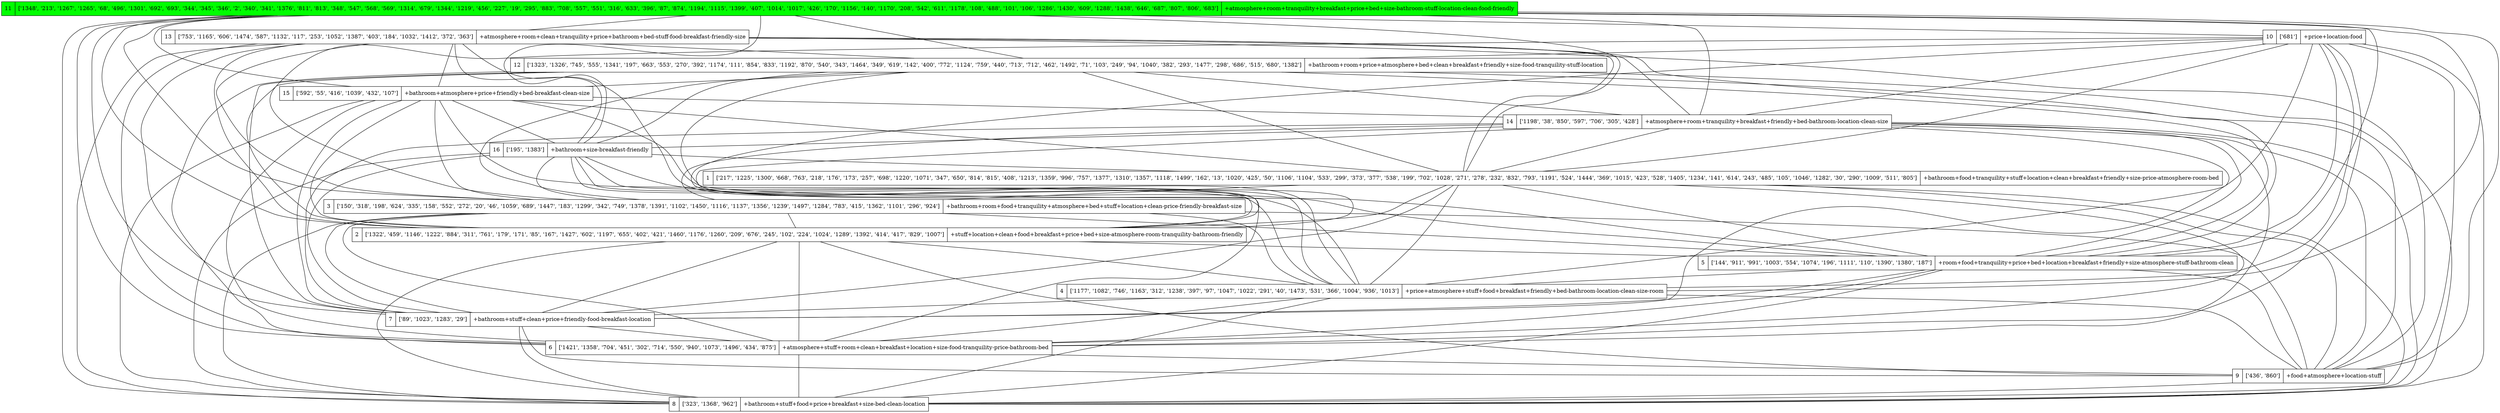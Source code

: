 strict digraph G {
11 [shape=record, label="11 | ['1348', '213', '1267', '1265', '68', '496', '1301', '692', '693', '344', '345', '346', '2', '340', '341', '1376', '811', '813', '348', '547', '568', '569', '1314', '679', '1344', '1219', '456', '227', '19', '295', '883', '708', '557', '551', '316', '633', '396', '87', '874', '1194', '1115', '1399', '407', '1014', '1017', '426', '170', '1156', '140', '1170', '208', '542', '611', '1178', '108', '488', '101', '106', '1286', '1430', '609', '1288', '1438', '646', '687', '807', '806', '683'] | +atmosphere+room+tranquility+breakfast+price+bed+size-bathroom-stuff-location-clean-food-friendly", style=filled, fillcolor=green];
10 [shape=record, label="10 | ['681'] | +price+location-food"];
13 [shape=record, label="13 | ['753', '1165', '606', '1474', '587', '1132', '117', '253', '1052', '1387', '403', '184', '1032', '1412', '372', '363'] | +atmosphere+room+clean+tranquility+price+bathroom+bed-stuff-food-breakfast-friendly-size"];
12 [shape=record, label="12 | ['1323', '1326', '745', '555', '1341', '197', '663', '553', '270', '392', '1174', '111', '854', '833', '1192', '870', '540', '343', '1464', '349', '619', '142', '400', '772', '1124', '759', '440', '713', '712', '462', '1492', '71', '103', '249', '94', '1040', '382', '293', '1477', '298', '686', '515', '680', '1382'] | +bathroom+room+price+atmosphere+bed+clean+breakfast+friendly+size-food-tranquility-stuff-location"];
15 [shape=record, label="15 | ['592', '55', '416', '1039', '432', '107'] | +bathroom+atmosphere+price+friendly+bed-breakfast-clean-size"];
14 [shape=record, label="14 | ['1198', '38', '850', '597', '706', '305', '428'] | +atmosphere+room+tranquility+breakfast+friendly+bed-bathroom-location-clean-size"];
16 [shape=record, label="16 | ['195', '1383'] | +bathroom+size-breakfast-friendly"];
1 [shape=record, label="1 | ['217', '1225', '1300', '668', '763', '218', '176', '173', '257', '698', '1220', '1071', '347', '650', '814', '815', '408', '1213', '1359', '996', '757', '1377', '1310', '1357', '1118', '1499', '162', '13', '1020', '425', '50', '1106', '1104', '533', '299', '373', '377', '538', '199', '702', '1028', '271', '278', '232', '832', '793', '1191', '524', '1444', '369', '1015', '423', '528', '1405', '1234', '141', '614', '243', '485', '105', '1046', '1282', '30', '290', '1009', '511', '805'] | +bathroom+food+tranquility+stuff+location+clean+breakfast+friendly+size-price-atmosphere-room-bed"];
3 [shape=record, label="3 | ['150', '318', '198', '624', '335', '158', '552', '272', '20', '46', '1059', '689', '1447', '183', '1299', '342', '749', '1378', '1391', '1102', '1450', '1116', '1137', '1356', '1239', '1497', '1284', '783', '415', '1362', '1101', '296', '924'] | +bathroom+room+food+tranquility+atmosphere+bed+stuff+location+clean-price-friendly-breakfast-size"];
2 [shape=record, label="2 | ['1322', '459', '1146', '1222', '884', '311', '761', '179', '171', '85', '167', '1427', '602', '1197', '655', '402', '421', '1460', '1176', '1260', '209', '676', '245', '102', '224', '1024', '1289', '1392', '414', '417', '829', '1007'] | +stuff+location+clean+food+breakfast+price+bed+size-atmosphere-room-tranquility-bathroom-friendly"];
5 [shape=record, label="5 | ['144', '911', '991', '1003', '554', '1074', '196', '1111', '110', '1390', '1380', '187'] | +room+food+tranquility+price+bed+location+breakfast+friendly+size-atmosphere-stuff-bathroom-clean"];
4 [shape=record, label="4 | ['1177', '1082', '746', '1163', '312', '1238', '397', '97', '1047', '1022', '291', '40', '1473', '531', '366', '1004', '936', '1013'] | +price+atmosphere+stuff+food+breakfast+friendly+bed-bathroom-location-clean-size-room"];
7 [shape=record, label="7 | ['89', '1023', '1283', '29'] | +bathroom+stuff+clean+price+friendly-food-breakfast-location"];
6 [shape=record, label="6 | ['1421', '1358', '704', '451', '302', '714', '550', '940', '1073', '1496', '434', '875'] | +atmosphere+stuff+room+clean+breakfast+location+size-food-tranquility-price-bathroom-bed"];
9 [shape=record, label="9 | ['436', '860'] | +food+atmosphere+location-stuff"];
8 [shape=record, label="8 | ['323', '1368', '962'] | +bathroom+stuff+food+price+breakfast+size-bed-clean-location"];
11 -> 10  [dir=none];
11 -> 13  [dir=none];
11 -> 12  [dir=none];
11 -> 15  [dir=none];
11 -> 14  [dir=none];
11 -> 16  [dir=none];
11 -> 1  [dir=none];
11 -> 3  [dir=none];
11 -> 2  [dir=none];
11 -> 5  [dir=none];
11 -> 4  [dir=none];
11 -> 7  [dir=none];
11 -> 6  [dir=none];
11 -> 9  [dir=none];
11 -> 8  [dir=none];
10 -> 12  [dir=none];
10 -> 14  [dir=none];
10 -> 1  [dir=none];
10 -> 3  [dir=none];
10 -> 2  [dir=none];
10 -> 5  [dir=none];
10 -> 4  [dir=none];
10 -> 7  [dir=none];
10 -> 6  [dir=none];
10 -> 9  [dir=none];
10 -> 8  [dir=none];
13 -> 12  [dir=none];
13 -> 15  [dir=none];
13 -> 14  [dir=none];
13 -> 16  [dir=none];
13 -> 1  [dir=none];
13 -> 3  [dir=none];
13 -> 2  [dir=none];
13 -> 5  [dir=none];
13 -> 4  [dir=none];
13 -> 7  [dir=none];
13 -> 6  [dir=none];
13 -> 9  [dir=none];
13 -> 8  [dir=none];
12 -> 15  [dir=none];
12 -> 14  [dir=none];
12 -> 16  [dir=none];
12 -> 1  [dir=none];
12 -> 3  [dir=none];
12 -> 2  [dir=none];
12 -> 5  [dir=none];
12 -> 4  [dir=none];
12 -> 7  [dir=none];
12 -> 6  [dir=none];
12 -> 9  [dir=none];
12 -> 8  [dir=none];
15 -> 14  [dir=none];
15 -> 16  [dir=none];
15 -> 1  [dir=none];
15 -> 3  [dir=none];
15 -> 2  [dir=none];
15 -> 5  [dir=none];
15 -> 4  [dir=none];
15 -> 7  [dir=none];
15 -> 6  [dir=none];
15 -> 8  [dir=none];
14 -> 16  [dir=none];
14 -> 1  [dir=none];
14 -> 3  [dir=none];
14 -> 2  [dir=none];
14 -> 5  [dir=none];
14 -> 4  [dir=none];
14 -> 7  [dir=none];
14 -> 6  [dir=none];
14 -> 9  [dir=none];
14 -> 8  [dir=none];
16 -> 1  [dir=none];
16 -> 3  [dir=none];
16 -> 2  [dir=none];
16 -> 5  [dir=none];
16 -> 4  [dir=none];
16 -> 7  [dir=none];
16 -> 6  [dir=none];
16 -> 8  [dir=none];
1 -> 3  [dir=none];
1 -> 2  [dir=none];
1 -> 5  [dir=none];
1 -> 4  [dir=none];
1 -> 7  [dir=none];
1 -> 6  [dir=none];
1 -> 9  [dir=none];
1 -> 8  [dir=none];
3 -> 2  [dir=none];
3 -> 5  [dir=none];
3 -> 4  [dir=none];
3 -> 7  [dir=none];
3 -> 6  [dir=none];
3 -> 9  [dir=none];
3 -> 8  [dir=none];
2 -> 5  [dir=none];
2 -> 4  [dir=none];
2 -> 7  [dir=none];
2 -> 6  [dir=none];
2 -> 9  [dir=none];
2 -> 8  [dir=none];
5 -> 9  [dir=none];
5 -> 8  [dir=none];
5 -> 4  [dir=none];
5 -> 7  [dir=none];
5 -> 6  [dir=none];
4 -> 9  [dir=none];
4 -> 8  [dir=none];
4 -> 7  [dir=none];
4 -> 6  [dir=none];
7 -> 9  [dir=none];
7 -> 8  [dir=none];
7 -> 6  [dir=none];
6 -> 9  [dir=none];
6 -> 8  [dir=none];
9 -> 8  [dir=none];
}
